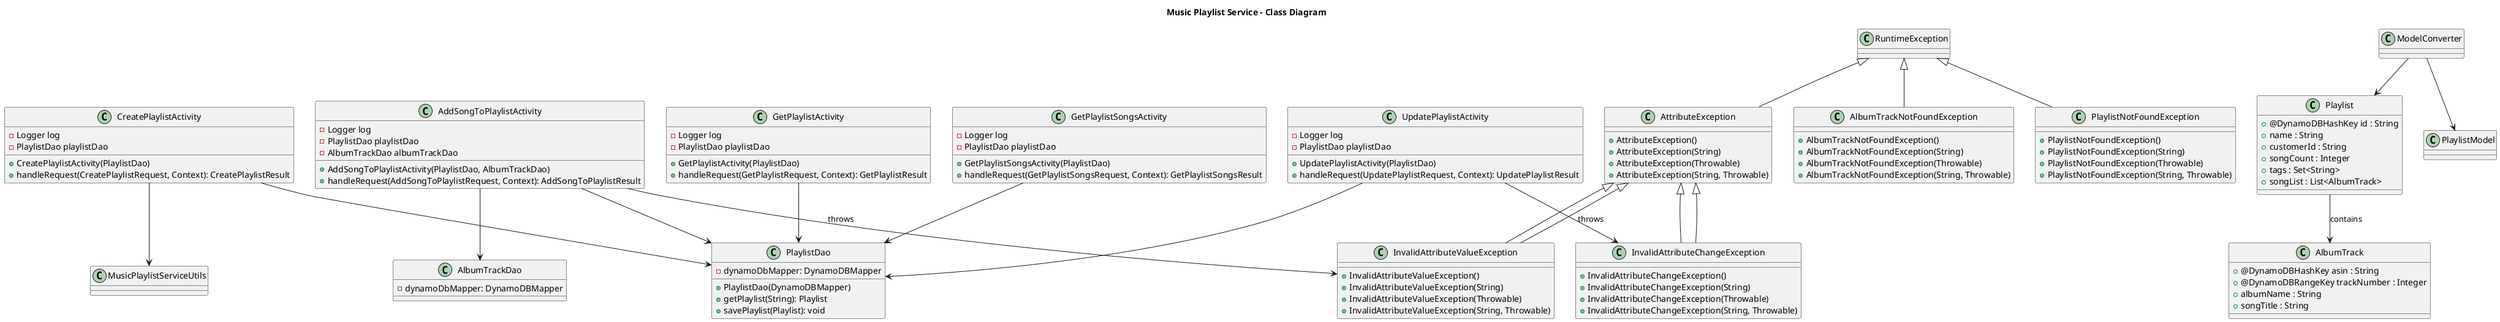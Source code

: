 PARTICIPANTS: use this file for creating the class diagram in mastery task 01
@startuml
title Music Playlist Service - Class Diagram

' Activity Classes
class AddSongToPlaylistActivity {
    - Logger log
    - PlaylistDao playlistDao
    - AlbumTrackDao albumTrackDao
    + AddSongToPlaylistActivity(PlaylistDao, AlbumTrackDao)
    + handleRequest(AddSongToPlaylistRequest, Context): AddSongToPlaylistResult
}

class CreatePlaylistActivity {
    - Logger log
    - PlaylistDao playlistDao
    + CreatePlaylistActivity(PlaylistDao)
    + handleRequest(CreatePlaylistRequest, Context): CreatePlaylistResult
}

class GetPlaylistActivity {
    - Logger log
    - PlaylistDao playlistDao
    + GetPlaylistActivity(PlaylistDao)
    + handleRequest(GetPlaylistRequest, Context): GetPlaylistResult
}

class GetPlaylistSongsActivity {
    - Logger log
    - PlaylistDao playlistDao
    + GetPlaylistSongsActivity(PlaylistDao)
    + handleRequest(GetPlaylistSongsRequest, Context): GetPlaylistSongsResult
}

class UpdatePlaylistActivity {
    - Logger log
    - PlaylistDao playlistDao
    + UpdatePlaylistActivity(PlaylistDao)
    + handleRequest(UpdatePlaylistRequest, Context): UpdatePlaylistResult
}

' DAO Classes
class AlbumTrackDao {
    - dynamoDbMapper: DynamoDBMapper
}

class PlaylistDao {
    - dynamoDbMapper: DynamoDBMapper
    + PlaylistDao(DynamoDBMapper)
    + getPlaylist(String): Playlist
    + savePlaylist(Playlist): void
}
' Exception Classes
class AttributeException extends RuntimeException {
    + AttributeException()
    + AttributeException(String)
    + AttributeException(Throwable)
    + AttributeException(String, Throwable)
}

class InvalidAttributeValueException extends AttributeException {
    + InvalidAttributeValueException()
    + InvalidAttributeValueException(String)
    + InvalidAttributeValueException(Throwable)
    + InvalidAttributeValueException(String, Throwable)
}

class InvalidAttributeChangeException extends AttributeException {
    + InvalidAttributeChangeException()
    + InvalidAttributeChangeException(String)
    + InvalidAttributeChangeException(Throwable)
    + InvalidAttributeChangeException(String, Throwable)
}

class AlbumTrackNotFoundException extends RuntimeException {
    + AlbumTrackNotFoundException()
    + AlbumTrackNotFoundException(String)
    + AlbumTrackNotFoundException(Throwable)
    + AlbumTrackNotFoundException(String, Throwable)
}

class PlaylistNotFoundException extends RuntimeException {
    + PlaylistNotFoundException()
    + PlaylistNotFoundException(String)
    + PlaylistNotFoundException(Throwable)
    + PlaylistNotFoundException(String, Throwable)
}

' DynamoDB Model Classes
class AlbumTrack {
    + @DynamoDBHashKey asin : String
    + @DynamoDBRangeKey trackNumber : Integer
    + albumName : String
    + songTitle : String
}

class Playlist {
    + @DynamoDBHashKey id : String
    + name : String
    + customerId : String
    + songCount : Integer
    + tags : Set<String>
    + songList : List<AlbumTrack>
}

' Relationships
AddSongToPlaylistActivity --> PlaylistDao
AddSongToPlaylistActivity --> AlbumTrackDao

CreatePlaylistActivity --> PlaylistDao

GetPlaylistActivity --> PlaylistDao

GetPlaylistSongsActivity --> PlaylistDao

UpdatePlaylistActivity --> PlaylistDao

Playlist --> AlbumTrack : contains

ModelConverter --> Playlist
ModelConverter --> PlaylistModel

CreatePlaylistActivity --> MusicPlaylistServiceUtils

AddSongToPlaylistActivity --> InvalidAttributeValueException : throws
UpdatePlaylistActivity --> InvalidAttributeChangeException : throws
AttributeException <|-- InvalidAttributeValueException
AttributeException <|-- InvalidAttributeChangeException

@enduml



